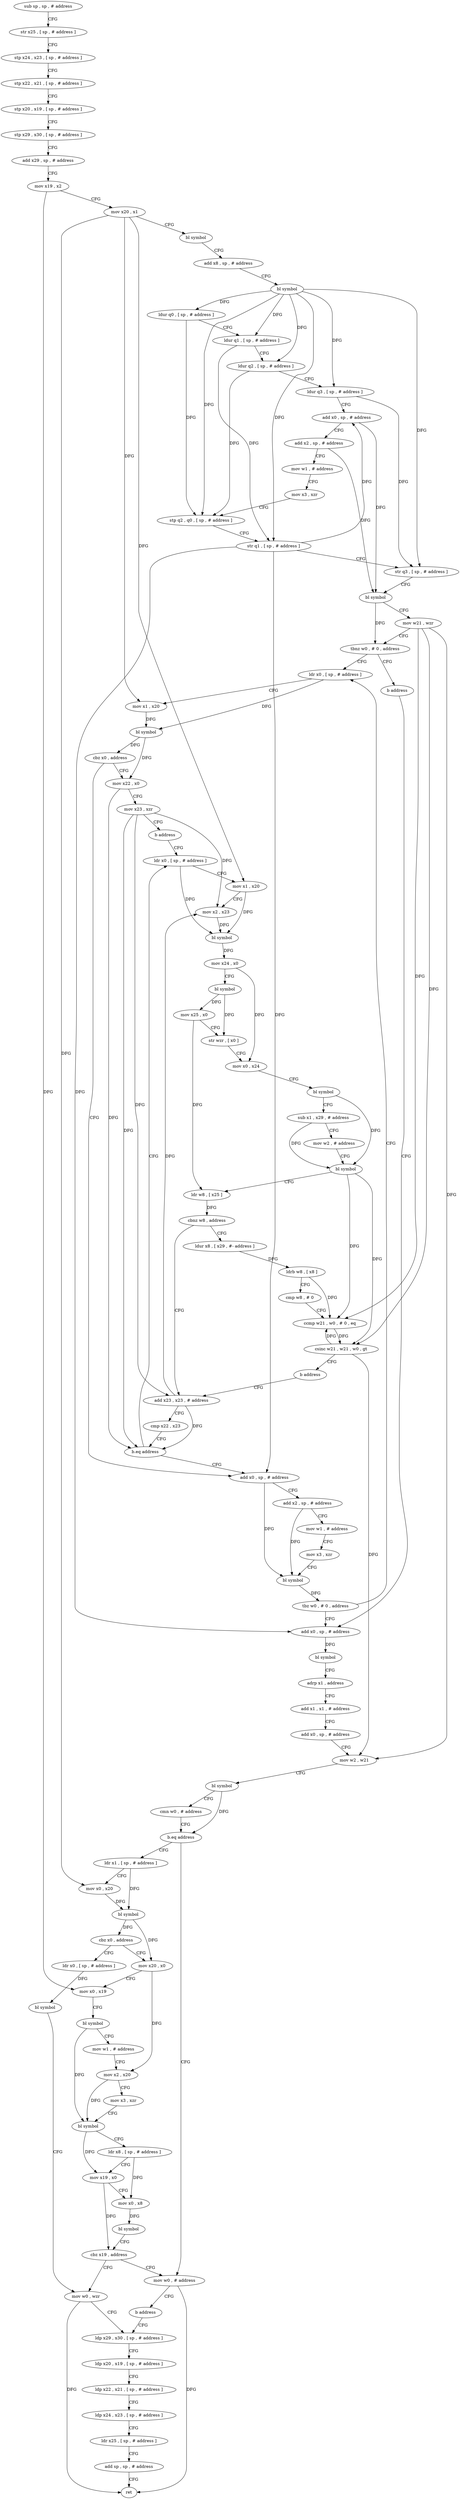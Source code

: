 digraph "func" {
"86276" [label = "sub sp , sp , # address" ]
"86280" [label = "str x25 , [ sp , # address ]" ]
"86284" [label = "stp x24 , x23 , [ sp , # address ]" ]
"86288" [label = "stp x22 , x21 , [ sp , # address ]" ]
"86292" [label = "stp x20 , x19 , [ sp , # address ]" ]
"86296" [label = "stp x29 , x30 , [ sp , # address ]" ]
"86300" [label = "add x29 , sp , # address" ]
"86304" [label = "mov x19 , x2" ]
"86308" [label = "mov x20 , x1" ]
"86312" [label = "bl symbol" ]
"86316" [label = "add x8 , sp , # address" ]
"86320" [label = "bl symbol" ]
"86324" [label = "ldur q0 , [ sp , # address ]" ]
"86328" [label = "ldur q1 , [ sp , # address ]" ]
"86332" [label = "ldur q2 , [ sp , # address ]" ]
"86336" [label = "ldur q3 , [ sp , # address ]" ]
"86340" [label = "add x0 , sp , # address" ]
"86344" [label = "add x2 , sp , # address" ]
"86348" [label = "mov w1 , # address" ]
"86352" [label = "mov x3 , xzr" ]
"86356" [label = "stp q2 , q0 , [ sp , # address ]" ]
"86360" [label = "str q1 , [ sp , # address ]" ]
"86364" [label = "str q3 , [ sp , # address ]" ]
"86368" [label = "bl symbol" ]
"86372" [label = "mov w21 , wzr" ]
"86376" [label = "tbnz w0 , # 0 , address" ]
"86408" [label = "ldr x0 , [ sp , # address ]" ]
"86380" [label = "b address" ]
"86412" [label = "mov x1 , x20" ]
"86416" [label = "bl symbol" ]
"86420" [label = "cbz x0 , address" ]
"86384" [label = "add x0 , sp , # address" ]
"86424" [label = "mov x22 , x0" ]
"86532" [label = "add x0 , sp , # address" ]
"86388" [label = "add x2 , sp , # address" ]
"86392" [label = "mov w1 , # address" ]
"86396" [label = "mov x3 , xzr" ]
"86400" [label = "bl symbol" ]
"86404" [label = "tbz w0 , # 0 , address" ]
"86428" [label = "mov x23 , xzr" ]
"86432" [label = "b address" ]
"86448" [label = "ldr x0 , [ sp , # address ]" ]
"86536" [label = "bl symbol" ]
"86540" [label = "adrp x1 , address" ]
"86544" [label = "add x1 , x1 , # address" ]
"86548" [label = "add x0 , sp , # address" ]
"86552" [label = "mov w2 , w21" ]
"86556" [label = "bl symbol" ]
"86560" [label = "cmn w0 , # address" ]
"86564" [label = "b.eq address" ]
"86632" [label = "mov w0 , # address" ]
"86568" [label = "ldr x1 , [ sp , # address ]" ]
"86452" [label = "mov x1 , x20" ]
"86456" [label = "mov x2 , x23" ]
"86460" [label = "bl symbol" ]
"86464" [label = "mov x24 , x0" ]
"86468" [label = "bl symbol" ]
"86472" [label = "mov x25 , x0" ]
"86476" [label = "str wzr , [ x0 ]" ]
"86480" [label = "mov x0 , x24" ]
"86484" [label = "bl symbol" ]
"86488" [label = "sub x1 , x29 , # address" ]
"86492" [label = "mov w2 , # address" ]
"86496" [label = "bl symbol" ]
"86500" [label = "ldr w8 , [ x25 ]" ]
"86504" [label = "cbnz w8 , address" ]
"86436" [label = "add x23 , x23 , # address" ]
"86508" [label = "ldur x8 , [ x29 , #- address ]" ]
"86636" [label = "b address" ]
"86652" [label = "ldp x29 , x30 , [ sp , # address ]" ]
"86572" [label = "mov x0 , x20" ]
"86576" [label = "bl symbol" ]
"86580" [label = "cbz x0 , address" ]
"86640" [label = "ldr x0 , [ sp , # address ]" ]
"86584" [label = "mov x20 , x0" ]
"86440" [label = "cmp x22 , x23" ]
"86444" [label = "b.eq address" ]
"86512" [label = "ldrb w8 , [ x8 ]" ]
"86516" [label = "cmp w8 , # 0" ]
"86520" [label = "ccmp w21 , w0 , # 0 , eq" ]
"86524" [label = "csinc w21 , w21 , w0 , gt" ]
"86528" [label = "b address" ]
"86656" [label = "ldp x20 , x19 , [ sp , # address ]" ]
"86660" [label = "ldp x22 , x21 , [ sp , # address ]" ]
"86664" [label = "ldp x24 , x23 , [ sp , # address ]" ]
"86668" [label = "ldr x25 , [ sp , # address ]" ]
"86672" [label = "add sp , sp , # address" ]
"86676" [label = "ret" ]
"86644" [label = "bl symbol" ]
"86648" [label = "mov w0 , wzr" ]
"86588" [label = "mov x0 , x19" ]
"86592" [label = "bl symbol" ]
"86596" [label = "mov w1 , # address" ]
"86600" [label = "mov x2 , x20" ]
"86604" [label = "mov x3 , xzr" ]
"86608" [label = "bl symbol" ]
"86612" [label = "ldr x8 , [ sp , # address ]" ]
"86616" [label = "mov x19 , x0" ]
"86620" [label = "mov x0 , x8" ]
"86624" [label = "bl symbol" ]
"86628" [label = "cbz x19 , address" ]
"86276" -> "86280" [ label = "CFG" ]
"86280" -> "86284" [ label = "CFG" ]
"86284" -> "86288" [ label = "CFG" ]
"86288" -> "86292" [ label = "CFG" ]
"86292" -> "86296" [ label = "CFG" ]
"86296" -> "86300" [ label = "CFG" ]
"86300" -> "86304" [ label = "CFG" ]
"86304" -> "86308" [ label = "CFG" ]
"86304" -> "86588" [ label = "DFG" ]
"86308" -> "86312" [ label = "CFG" ]
"86308" -> "86412" [ label = "DFG" ]
"86308" -> "86452" [ label = "DFG" ]
"86308" -> "86572" [ label = "DFG" ]
"86312" -> "86316" [ label = "CFG" ]
"86316" -> "86320" [ label = "CFG" ]
"86320" -> "86324" [ label = "DFG" ]
"86320" -> "86356" [ label = "DFG" ]
"86320" -> "86328" [ label = "DFG" ]
"86320" -> "86360" [ label = "DFG" ]
"86320" -> "86332" [ label = "DFG" ]
"86320" -> "86336" [ label = "DFG" ]
"86320" -> "86364" [ label = "DFG" ]
"86324" -> "86328" [ label = "CFG" ]
"86324" -> "86356" [ label = "DFG" ]
"86328" -> "86332" [ label = "CFG" ]
"86328" -> "86360" [ label = "DFG" ]
"86332" -> "86336" [ label = "CFG" ]
"86332" -> "86356" [ label = "DFG" ]
"86336" -> "86340" [ label = "CFG" ]
"86336" -> "86364" [ label = "DFG" ]
"86340" -> "86344" [ label = "CFG" ]
"86340" -> "86368" [ label = "DFG" ]
"86344" -> "86348" [ label = "CFG" ]
"86344" -> "86368" [ label = "DFG" ]
"86348" -> "86352" [ label = "CFG" ]
"86352" -> "86356" [ label = "CFG" ]
"86356" -> "86360" [ label = "CFG" ]
"86360" -> "86364" [ label = "CFG" ]
"86360" -> "86340" [ label = "DFG" ]
"86360" -> "86384" [ label = "DFG" ]
"86360" -> "86532" [ label = "DFG" ]
"86364" -> "86368" [ label = "CFG" ]
"86368" -> "86372" [ label = "CFG" ]
"86368" -> "86376" [ label = "DFG" ]
"86372" -> "86376" [ label = "CFG" ]
"86372" -> "86552" [ label = "DFG" ]
"86372" -> "86520" [ label = "DFG" ]
"86372" -> "86524" [ label = "DFG" ]
"86376" -> "86408" [ label = "CFG" ]
"86376" -> "86380" [ label = "CFG" ]
"86408" -> "86412" [ label = "CFG" ]
"86408" -> "86416" [ label = "DFG" ]
"86380" -> "86532" [ label = "CFG" ]
"86412" -> "86416" [ label = "DFG" ]
"86416" -> "86420" [ label = "DFG" ]
"86416" -> "86424" [ label = "DFG" ]
"86420" -> "86384" [ label = "CFG" ]
"86420" -> "86424" [ label = "CFG" ]
"86384" -> "86388" [ label = "CFG" ]
"86384" -> "86400" [ label = "DFG" ]
"86424" -> "86428" [ label = "CFG" ]
"86424" -> "86444" [ label = "DFG" ]
"86532" -> "86536" [ label = "DFG" ]
"86388" -> "86392" [ label = "CFG" ]
"86388" -> "86400" [ label = "DFG" ]
"86392" -> "86396" [ label = "CFG" ]
"86396" -> "86400" [ label = "CFG" ]
"86400" -> "86404" [ label = "DFG" ]
"86404" -> "86532" [ label = "CFG" ]
"86404" -> "86408" [ label = "CFG" ]
"86428" -> "86432" [ label = "CFG" ]
"86428" -> "86456" [ label = "DFG" ]
"86428" -> "86436" [ label = "DFG" ]
"86428" -> "86444" [ label = "DFG" ]
"86432" -> "86448" [ label = "CFG" ]
"86448" -> "86452" [ label = "CFG" ]
"86448" -> "86460" [ label = "DFG" ]
"86536" -> "86540" [ label = "CFG" ]
"86540" -> "86544" [ label = "CFG" ]
"86544" -> "86548" [ label = "CFG" ]
"86548" -> "86552" [ label = "CFG" ]
"86552" -> "86556" [ label = "CFG" ]
"86556" -> "86560" [ label = "CFG" ]
"86556" -> "86564" [ label = "DFG" ]
"86560" -> "86564" [ label = "CFG" ]
"86564" -> "86632" [ label = "CFG" ]
"86564" -> "86568" [ label = "CFG" ]
"86632" -> "86636" [ label = "CFG" ]
"86632" -> "86676" [ label = "DFG" ]
"86568" -> "86572" [ label = "CFG" ]
"86568" -> "86576" [ label = "DFG" ]
"86452" -> "86456" [ label = "CFG" ]
"86452" -> "86460" [ label = "DFG" ]
"86456" -> "86460" [ label = "DFG" ]
"86460" -> "86464" [ label = "DFG" ]
"86464" -> "86468" [ label = "CFG" ]
"86464" -> "86480" [ label = "DFG" ]
"86468" -> "86472" [ label = "DFG" ]
"86468" -> "86476" [ label = "DFG" ]
"86472" -> "86476" [ label = "CFG" ]
"86472" -> "86500" [ label = "DFG" ]
"86476" -> "86480" [ label = "CFG" ]
"86480" -> "86484" [ label = "CFG" ]
"86484" -> "86488" [ label = "CFG" ]
"86484" -> "86496" [ label = "DFG" ]
"86488" -> "86492" [ label = "CFG" ]
"86488" -> "86496" [ label = "DFG" ]
"86492" -> "86496" [ label = "CFG" ]
"86496" -> "86500" [ label = "CFG" ]
"86496" -> "86520" [ label = "DFG" ]
"86496" -> "86524" [ label = "DFG" ]
"86500" -> "86504" [ label = "DFG" ]
"86504" -> "86436" [ label = "CFG" ]
"86504" -> "86508" [ label = "CFG" ]
"86436" -> "86440" [ label = "CFG" ]
"86436" -> "86456" [ label = "DFG" ]
"86436" -> "86444" [ label = "DFG" ]
"86508" -> "86512" [ label = "DFG" ]
"86636" -> "86652" [ label = "CFG" ]
"86652" -> "86656" [ label = "CFG" ]
"86572" -> "86576" [ label = "DFG" ]
"86576" -> "86580" [ label = "DFG" ]
"86576" -> "86584" [ label = "DFG" ]
"86580" -> "86640" [ label = "CFG" ]
"86580" -> "86584" [ label = "CFG" ]
"86640" -> "86644" [ label = "DFG" ]
"86584" -> "86588" [ label = "CFG" ]
"86584" -> "86600" [ label = "DFG" ]
"86440" -> "86444" [ label = "CFG" ]
"86444" -> "86384" [ label = "CFG" ]
"86444" -> "86448" [ label = "CFG" ]
"86512" -> "86516" [ label = "CFG" ]
"86512" -> "86520" [ label = "DFG" ]
"86516" -> "86520" [ label = "CFG" ]
"86520" -> "86524" [ label = "DFG" ]
"86524" -> "86528" [ label = "CFG" ]
"86524" -> "86552" [ label = "DFG" ]
"86524" -> "86520" [ label = "DFG" ]
"86528" -> "86436" [ label = "CFG" ]
"86656" -> "86660" [ label = "CFG" ]
"86660" -> "86664" [ label = "CFG" ]
"86664" -> "86668" [ label = "CFG" ]
"86668" -> "86672" [ label = "CFG" ]
"86672" -> "86676" [ label = "CFG" ]
"86644" -> "86648" [ label = "CFG" ]
"86648" -> "86652" [ label = "CFG" ]
"86648" -> "86676" [ label = "DFG" ]
"86588" -> "86592" [ label = "CFG" ]
"86592" -> "86596" [ label = "CFG" ]
"86592" -> "86608" [ label = "DFG" ]
"86596" -> "86600" [ label = "CFG" ]
"86600" -> "86604" [ label = "CFG" ]
"86600" -> "86608" [ label = "DFG" ]
"86604" -> "86608" [ label = "CFG" ]
"86608" -> "86612" [ label = "CFG" ]
"86608" -> "86616" [ label = "DFG" ]
"86612" -> "86616" [ label = "CFG" ]
"86612" -> "86620" [ label = "DFG" ]
"86616" -> "86620" [ label = "CFG" ]
"86616" -> "86628" [ label = "DFG" ]
"86620" -> "86624" [ label = "DFG" ]
"86624" -> "86628" [ label = "CFG" ]
"86628" -> "86648" [ label = "CFG" ]
"86628" -> "86632" [ label = "CFG" ]
}
